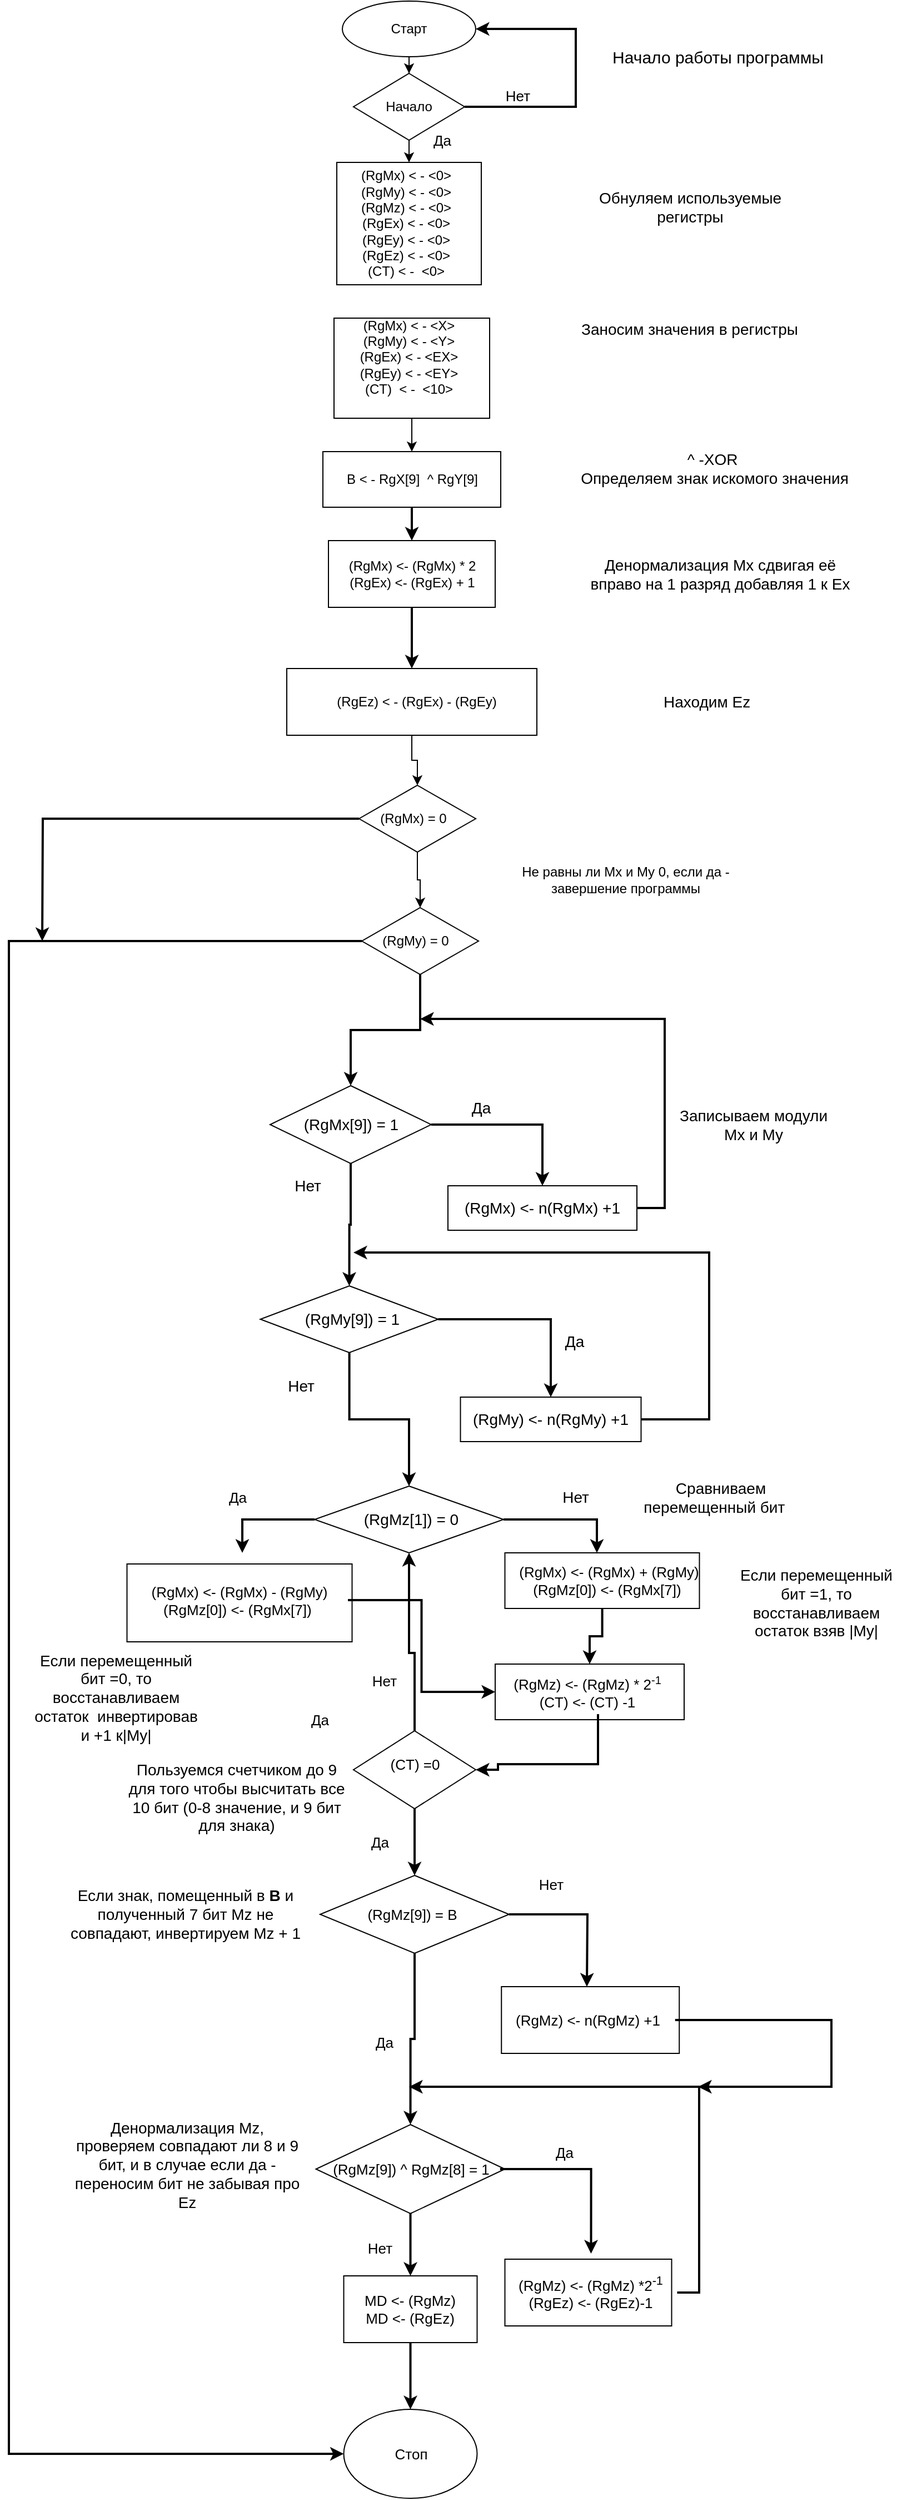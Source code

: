 <mxfile version="14.5.7" type="github">
  <diagram id="WqHpsA654vQWzBJ54qnW" name="Page-1">
    <mxGraphModel dx="865" dy="457" grid="1" gridSize="10" guides="1" tooltips="1" connect="1" arrows="1" fold="1" page="1" pageScale="1" pageWidth="827" pageHeight="1169" math="0" shadow="0">
      <root>
        <mxCell id="0" />
        <mxCell id="1" parent="0" />
        <mxCell id="_mBUxWX0OjbOPoJ2d4vH-18" style="edgeStyle=orthogonalEdgeStyle;rounded=0;orthogonalLoop=1;jettySize=auto;html=1;entryX=0.5;entryY=0;entryDx=0;entryDy=0;" parent="1" source="_mBUxWX0OjbOPoJ2d4vH-1" target="_mBUxWX0OjbOPoJ2d4vH-4" edge="1">
          <mxGeometry relative="1" as="geometry" />
        </mxCell>
        <mxCell id="_mBUxWX0OjbOPoJ2d4vH-1" value="" style="ellipse;whiteSpace=wrap;html=1;" parent="1" vertex="1">
          <mxGeometry x="310" y="5" width="120" height="50" as="geometry" />
        </mxCell>
        <mxCell id="_mBUxWX0OjbOPoJ2d4vH-2" value="Старт" style="text;html=1;strokeColor=none;fillColor=none;align=center;verticalAlign=middle;whiteSpace=wrap;rounded=0;" parent="1" vertex="1">
          <mxGeometry x="335" y="20" width="70" height="20" as="geometry" />
        </mxCell>
        <mxCell id="_mBUxWX0OjbOPoJ2d4vH-82" style="edgeStyle=orthogonalEdgeStyle;rounded=0;orthogonalLoop=1;jettySize=auto;html=1;strokeWidth=2;fontSize=13;entryX=1;entryY=0.5;entryDx=0;entryDy=0;" parent="1" source="_mBUxWX0OjbOPoJ2d4vH-4" target="_mBUxWX0OjbOPoJ2d4vH-1" edge="1">
          <mxGeometry relative="1" as="geometry">
            <mxPoint x="450" y="20" as="targetPoint" />
            <Array as="points">
              <mxPoint x="520" y="100" />
              <mxPoint x="520" y="30" />
            </Array>
          </mxGeometry>
        </mxCell>
        <mxCell id="_mBUxWX0OjbOPoJ2d4vH-4" value="" style="rhombus;whiteSpace=wrap;html=1;" parent="1" vertex="1">
          <mxGeometry x="320" y="70" width="100" height="60" as="geometry" />
        </mxCell>
        <mxCell id="_mBUxWX0OjbOPoJ2d4vH-17" style="edgeStyle=orthogonalEdgeStyle;rounded=0;orthogonalLoop=1;jettySize=auto;html=1;entryX=0.5;entryY=0;entryDx=0;entryDy=0;" parent="1" target="_mBUxWX0OjbOPoJ2d4vH-7" edge="1">
          <mxGeometry relative="1" as="geometry">
            <mxPoint x="370" y="130" as="sourcePoint" />
          </mxGeometry>
        </mxCell>
        <mxCell id="_mBUxWX0OjbOPoJ2d4vH-5" value="Начало" style="text;html=1;strokeColor=none;fillColor=none;align=center;verticalAlign=middle;whiteSpace=wrap;rounded=0;" parent="1" vertex="1">
          <mxGeometry x="350" y="90" width="40" height="20" as="geometry" />
        </mxCell>
        <mxCell id="_mBUxWX0OjbOPoJ2d4vH-7" value="" style="rounded=0;whiteSpace=wrap;html=1;" parent="1" vertex="1">
          <mxGeometry x="305" y="150" width="130" height="110" as="geometry" />
        </mxCell>
        <mxCell id="_mBUxWX0OjbOPoJ2d4vH-8" value="(RgMx) &amp;lt; - &amp;lt;0&amp;gt;&lt;br&gt;(RgMy) &amp;lt; - &amp;lt;0&amp;gt;&lt;br&gt;(RgMz) &amp;lt; - &amp;lt;0&amp;gt;&lt;br&gt;(RgEx) &amp;lt; - &amp;lt;0&amp;gt;&lt;br&gt;(RgEy) &amp;lt; - &amp;lt;0&amp;gt;&lt;br&gt;(RgEz) &amp;lt; - &amp;lt;0&amp;gt;&lt;br&gt;(CT) &amp;lt; -&amp;nbsp; &amp;lt;0&amp;gt;" style="text;html=1;strokeColor=none;fillColor=none;align=center;verticalAlign=middle;whiteSpace=wrap;rounded=0;" parent="1" vertex="1">
          <mxGeometry x="315" y="160" width="105" height="90" as="geometry" />
        </mxCell>
        <mxCell id="_mBUxWX0OjbOPoJ2d4vH-14" style="edgeStyle=orthogonalEdgeStyle;rounded=0;orthogonalLoop=1;jettySize=auto;html=1;entryX=0.5;entryY=0;entryDx=0;entryDy=0;" parent="1" source="_mBUxWX0OjbOPoJ2d4vH-10" target="_mBUxWX0OjbOPoJ2d4vH-12" edge="1">
          <mxGeometry relative="1" as="geometry" />
        </mxCell>
        <mxCell id="_mBUxWX0OjbOPoJ2d4vH-10" value="" style="rounded=0;whiteSpace=wrap;html=1;" parent="1" vertex="1">
          <mxGeometry x="302.5" y="290" width="140" height="90" as="geometry" />
        </mxCell>
        <mxCell id="_mBUxWX0OjbOPoJ2d4vH-11" value="(RgMx) &amp;lt; - &amp;lt;X&amp;gt;&lt;br&gt;(RgMy) &amp;lt; - &amp;lt;Y&amp;gt;&lt;br&gt;(RgEx) &amp;lt; - &amp;lt;EX&amp;gt;&lt;br&gt;(RgEy) &amp;lt; - &amp;lt;EY&amp;gt;&lt;br&gt;(CT)&amp;nbsp; &amp;lt; -&amp;nbsp; &amp;lt;10&amp;gt;" style="text;html=1;strokeColor=none;fillColor=none;align=center;verticalAlign=middle;whiteSpace=wrap;rounded=0;" parent="1" vertex="1">
          <mxGeometry x="320" y="280" width="100" height="90" as="geometry" />
        </mxCell>
        <mxCell id="_mBUxWX0OjbOPoJ2d4vH-88" style="edgeStyle=orthogonalEdgeStyle;rounded=0;orthogonalLoop=1;jettySize=auto;html=1;entryX=0.5;entryY=0;entryDx=0;entryDy=0;strokeWidth=2;fontSize=14;" parent="1" source="_mBUxWX0OjbOPoJ2d4vH-12" target="_mBUxWX0OjbOPoJ2d4vH-21" edge="1">
          <mxGeometry relative="1" as="geometry" />
        </mxCell>
        <mxCell id="_mBUxWX0OjbOPoJ2d4vH-12" value="" style="rounded=0;whiteSpace=wrap;html=1;" parent="1" vertex="1">
          <mxGeometry x="292.5" y="410" width="160" height="50" as="geometry" />
        </mxCell>
        <mxCell id="_mBUxWX0OjbOPoJ2d4vH-13" value="B &amp;lt; - RgX[9]&amp;nbsp; ^ RgY[9]" style="text;html=1;strokeColor=none;fillColor=none;align=center;verticalAlign=middle;whiteSpace=wrap;rounded=0;" parent="1" vertex="1">
          <mxGeometry x="302.5" y="425" width="140" height="20" as="geometry" />
        </mxCell>
        <mxCell id="_mBUxWX0OjbOPoJ2d4vH-20" value="Денормализация Mx сдвигая её вправо на 1 разряд добавляя 1 к Ex" style="text;html=1;strokeColor=none;fillColor=none;align=center;verticalAlign=middle;whiteSpace=wrap;rounded=0;fontSize=14;" parent="1" vertex="1">
          <mxGeometry x="530" y="510" width="240" height="20" as="geometry" />
        </mxCell>
        <mxCell id="_mBUxWX0OjbOPoJ2d4vH-90" style="edgeStyle=orthogonalEdgeStyle;rounded=0;orthogonalLoop=1;jettySize=auto;html=1;entryX=0.5;entryY=0;entryDx=0;entryDy=0;strokeWidth=2;fontSize=14;" parent="1" source="_mBUxWX0OjbOPoJ2d4vH-21" target="_mBUxWX0OjbOPoJ2d4vH-24" edge="1">
          <mxGeometry relative="1" as="geometry" />
        </mxCell>
        <mxCell id="_mBUxWX0OjbOPoJ2d4vH-21" value="" style="rounded=0;whiteSpace=wrap;html=1;fontSize=12;" parent="1" vertex="1">
          <mxGeometry x="297.5" y="490" width="150" height="60" as="geometry" />
        </mxCell>
        <mxCell id="_mBUxWX0OjbOPoJ2d4vH-22" value="&lt;font style=&quot;font-size: 14px&quot;&gt;^ -XOR&amp;nbsp;&lt;br&gt;Определяем знак искомого значения&lt;/font&gt;" style="text;html=1;strokeColor=none;fillColor=none;align=center;verticalAlign=middle;whiteSpace=wrap;rounded=0;" parent="1" vertex="1">
          <mxGeometry x="510" y="405" width="270" height="40" as="geometry" />
        </mxCell>
        <mxCell id="_mBUxWX0OjbOPoJ2d4vH-23" value="(RgMx) &amp;lt;- (RgMx) * 2&lt;br style=&quot;font-size: 12px&quot;&gt;(RgEx) &amp;lt;- (RgEx) + 1" style="text;html=1;strokeColor=none;fillColor=none;align=center;verticalAlign=middle;whiteSpace=wrap;rounded=0;fontSize=12;" parent="1" vertex="1">
          <mxGeometry x="307.5" y="505" width="130" height="30" as="geometry" />
        </mxCell>
        <mxCell id="_mBUxWX0OjbOPoJ2d4vH-93" style="edgeStyle=orthogonalEdgeStyle;rounded=0;orthogonalLoop=1;jettySize=auto;html=1;entryX=0.5;entryY=0;entryDx=0;entryDy=0;strokeWidth=2;fontSize=14;exitX=0.5;exitY=1;exitDx=0;exitDy=0;" parent="1" source="uvNa9s3spd6jjnI6d6CA-7" target="_mBUxWX0OjbOPoJ2d4vH-32" edge="1">
          <mxGeometry relative="1" as="geometry">
            <mxPoint x="353" y="880" as="sourcePoint" />
          </mxGeometry>
        </mxCell>
        <mxCell id="uvNa9s3spd6jjnI6d6CA-4" style="edgeStyle=orthogonalEdgeStyle;rounded=0;orthogonalLoop=1;jettySize=auto;html=1;entryX=0.5;entryY=0;entryDx=0;entryDy=0;" edge="1" parent="1" source="_mBUxWX0OjbOPoJ2d4vH-24" target="uvNa9s3spd6jjnI6d6CA-2">
          <mxGeometry relative="1" as="geometry" />
        </mxCell>
        <mxCell id="_mBUxWX0OjbOPoJ2d4vH-24" value="" style="rounded=0;whiteSpace=wrap;html=1;fontSize=12;" parent="1" vertex="1">
          <mxGeometry x="260" y="605" width="225" height="60" as="geometry" />
        </mxCell>
        <mxCell id="_mBUxWX0OjbOPoJ2d4vH-26" value="(RgEz) &amp;lt; - (RgEx) - (RgEy)" style="text;html=1;strokeColor=none;fillColor=none;align=center;verticalAlign=middle;whiteSpace=wrap;rounded=0;fontSize=12;" parent="1" vertex="1">
          <mxGeometry x="272.5" y="615" width="207.5" height="40" as="geometry" />
        </mxCell>
        <mxCell id="_mBUxWX0OjbOPoJ2d4vH-31" value="Записываем модули Mx и My" style="text;html=1;strokeColor=none;fillColor=none;align=center;verticalAlign=middle;whiteSpace=wrap;rounded=0;fontSize=14;" parent="1" vertex="1">
          <mxGeometry x="610" y="980" width="140" height="70" as="geometry" />
        </mxCell>
        <mxCell id="_mBUxWX0OjbOPoJ2d4vH-92" style="edgeStyle=orthogonalEdgeStyle;rounded=0;orthogonalLoop=1;jettySize=auto;html=1;exitX=1;exitY=0.5;exitDx=0;exitDy=0;entryX=0.5;entryY=0;entryDx=0;entryDy=0;strokeWidth=2;fontSize=14;" parent="1" source="_mBUxWX0OjbOPoJ2d4vH-32" target="_mBUxWX0OjbOPoJ2d4vH-41" edge="1">
          <mxGeometry relative="1" as="geometry" />
        </mxCell>
        <mxCell id="_mBUxWX0OjbOPoJ2d4vH-94" style="edgeStyle=orthogonalEdgeStyle;rounded=0;orthogonalLoop=1;jettySize=auto;html=1;entryX=0.5;entryY=0;entryDx=0;entryDy=0;strokeWidth=2;fontSize=14;" parent="1" source="_mBUxWX0OjbOPoJ2d4vH-32" target="_mBUxWX0OjbOPoJ2d4vH-43" edge="1">
          <mxGeometry relative="1" as="geometry" />
        </mxCell>
        <mxCell id="_mBUxWX0OjbOPoJ2d4vH-32" value="" style="rhombus;whiteSpace=wrap;html=1;fontSize=14;" parent="1" vertex="1">
          <mxGeometry x="245" y="980" width="145" height="70" as="geometry" />
        </mxCell>
        <mxCell id="_mBUxWX0OjbOPoJ2d4vH-33" value="(RgMx[9]) = 1" style="text;html=1;strokeColor=none;fillColor=none;align=center;verticalAlign=middle;whiteSpace=wrap;rounded=0;fontSize=14;" parent="1" vertex="1">
          <mxGeometry x="272.5" y="997.5" width="90" height="35" as="geometry" />
        </mxCell>
        <mxCell id="_mBUxWX0OjbOPoJ2d4vH-37" value="Нет" style="text;html=1;strokeColor=none;fillColor=none;align=center;verticalAlign=middle;whiteSpace=wrap;rounded=0;fontSize=14;" parent="1" vertex="1">
          <mxGeometry x="259" y="1060" width="40" height="20" as="geometry" />
        </mxCell>
        <mxCell id="_mBUxWX0OjbOPoJ2d4vH-38" value="Да" style="text;html=1;strokeColor=none;fillColor=none;align=center;verticalAlign=middle;whiteSpace=wrap;rounded=0;fontSize=14;" parent="1" vertex="1">
          <mxGeometry x="415" y="990" width="40" height="20" as="geometry" />
        </mxCell>
        <mxCell id="_mBUxWX0OjbOPoJ2d4vH-97" style="edgeStyle=orthogonalEdgeStyle;rounded=0;orthogonalLoop=1;jettySize=auto;html=1;strokeWidth=2;fontSize=14;" parent="1" source="_mBUxWX0OjbOPoJ2d4vH-39" edge="1">
          <mxGeometry relative="1" as="geometry">
            <mxPoint x="380" y="920" as="targetPoint" />
            <Array as="points">
              <mxPoint x="600" y="1090" />
              <mxPoint x="600" y="920" />
            </Array>
          </mxGeometry>
        </mxCell>
        <mxCell id="_mBUxWX0OjbOPoJ2d4vH-39" value="" style="rounded=0;whiteSpace=wrap;html=1;fontSize=14;" parent="1" vertex="1">
          <mxGeometry x="405" y="1070" width="170" height="40" as="geometry" />
        </mxCell>
        <mxCell id="_mBUxWX0OjbOPoJ2d4vH-41" value="(RgMx) &amp;lt;- n(RgMx) +1" style="text;html=1;strokeColor=none;fillColor=none;align=center;verticalAlign=middle;whiteSpace=wrap;rounded=0;fontSize=14;" parent="1" vertex="1">
          <mxGeometry x="415" y="1070" width="150" height="40" as="geometry" />
        </mxCell>
        <mxCell id="_mBUxWX0OjbOPoJ2d4vH-96" style="edgeStyle=orthogonalEdgeStyle;rounded=0;orthogonalLoop=1;jettySize=auto;html=1;entryX=0.5;entryY=0;entryDx=0;entryDy=0;strokeWidth=2;fontSize=14;" parent="1" source="_mBUxWX0OjbOPoJ2d4vH-43" target="_mBUxWX0OjbOPoJ2d4vH-46" edge="1">
          <mxGeometry relative="1" as="geometry" />
        </mxCell>
        <mxCell id="_mBUxWX0OjbOPoJ2d4vH-99" style="edgeStyle=orthogonalEdgeStyle;rounded=0;orthogonalLoop=1;jettySize=auto;html=1;entryX=0.5;entryY=0;entryDx=0;entryDy=0;strokeWidth=2;fontSize=14;" parent="1" source="_mBUxWX0OjbOPoJ2d4vH-43" target="_mBUxWX0OjbOPoJ2d4vH-64" edge="1">
          <mxGeometry relative="1" as="geometry" />
        </mxCell>
        <mxCell id="_mBUxWX0OjbOPoJ2d4vH-43" value="" style="rhombus;whiteSpace=wrap;html=1;fontSize=14;" parent="1" vertex="1">
          <mxGeometry x="236.25" y="1160" width="160" height="60" as="geometry" />
        </mxCell>
        <mxCell id="_mBUxWX0OjbOPoJ2d4vH-44" value="(RgMy[9]) = 1" style="text;html=1;strokeColor=none;fillColor=none;align=center;verticalAlign=middle;whiteSpace=wrap;rounded=0;fontSize=14;" parent="1" vertex="1">
          <mxGeometry x="270" y="1172.5" width="97.5" height="35" as="geometry" />
        </mxCell>
        <mxCell id="_mBUxWX0OjbOPoJ2d4vH-98" style="edgeStyle=orthogonalEdgeStyle;rounded=0;orthogonalLoop=1;jettySize=auto;html=1;strokeWidth=2;fontSize=14;" parent="1" source="_mBUxWX0OjbOPoJ2d4vH-45" edge="1">
          <mxGeometry relative="1" as="geometry">
            <mxPoint x="320" y="1130" as="targetPoint" />
            <Array as="points">
              <mxPoint x="640" y="1280" />
              <mxPoint x="640" y="1130" />
            </Array>
          </mxGeometry>
        </mxCell>
        <mxCell id="_mBUxWX0OjbOPoJ2d4vH-45" value="" style="rounded=0;whiteSpace=wrap;html=1;fontSize=14;" parent="1" vertex="1">
          <mxGeometry x="416.25" y="1260" width="162.5" height="40" as="geometry" />
        </mxCell>
        <mxCell id="_mBUxWX0OjbOPoJ2d4vH-46" value="(RgMy) &amp;lt;- n(RgMy) +1" style="text;html=1;strokeColor=none;fillColor=none;align=center;verticalAlign=middle;whiteSpace=wrap;rounded=0;fontSize=14;" parent="1" vertex="1">
          <mxGeometry x="426.25" y="1260" width="142.5" height="40" as="geometry" />
        </mxCell>
        <mxCell id="_mBUxWX0OjbOPoJ2d4vH-53" value="Сравниваем перемещенный бит&amp;nbsp; &amp;nbsp;" style="text;html=1;strokeColor=none;fillColor=none;align=center;verticalAlign=middle;whiteSpace=wrap;rounded=0;fontSize=14;" parent="1" vertex="1">
          <mxGeometry x="573.75" y="1320" width="152.5" height="60" as="geometry" />
        </mxCell>
        <mxCell id="_mBUxWX0OjbOPoJ2d4vH-56" value="" style="rounded=0;whiteSpace=wrap;html=1;fontSize=19;" parent="1" vertex="1">
          <mxGeometry x="116.25" y="1410" width="202.5" height="70" as="geometry" />
        </mxCell>
        <mxCell id="uvNa9s3spd6jjnI6d6CA-16" style="edgeStyle=orthogonalEdgeStyle;rounded=0;orthogonalLoop=1;jettySize=auto;html=1;entryX=0;entryY=0.5;entryDx=0;entryDy=0;strokeWidth=2;" edge="1" parent="1" source="_mBUxWX0OjbOPoJ2d4vH-57" target="uvNa9s3spd6jjnI6d6CA-14">
          <mxGeometry relative="1" as="geometry" />
        </mxCell>
        <mxCell id="_mBUxWX0OjbOPoJ2d4vH-57" value="(RgMx) &amp;lt;- (RgMx) - (RgMy)&lt;br&gt;(RgMz[0]) &amp;lt;- (RgMx[7])&amp;nbsp;" style="text;html=1;strokeColor=none;fillColor=none;align=center;verticalAlign=middle;whiteSpace=wrap;rounded=0;fontSize=13;" parent="1" vertex="1">
          <mxGeometry x="120" y="1410" width="195" height="65" as="geometry" />
        </mxCell>
        <mxCell id="_mBUxWX0OjbOPoJ2d4vH-117" style="edgeStyle=orthogonalEdgeStyle;rounded=0;orthogonalLoop=1;jettySize=auto;html=1;entryX=0.5;entryY=0;entryDx=0;entryDy=0;strokeWidth=2;fontSize=14;" parent="1" source="_mBUxWX0OjbOPoJ2d4vH-58" target="_mBUxWX0OjbOPoJ2d4vH-69" edge="1">
          <mxGeometry relative="1" as="geometry" />
        </mxCell>
        <mxCell id="_mBUxWX0OjbOPoJ2d4vH-58" value="" style="rhombus;whiteSpace=wrap;html=1;fontSize=13;" parent="1" vertex="1">
          <mxGeometry x="320" y="1560" width="110" height="70" as="geometry" />
        </mxCell>
        <mxCell id="uvNa9s3spd6jjnI6d6CA-20" style="edgeStyle=orthogonalEdgeStyle;rounded=0;orthogonalLoop=1;jettySize=auto;html=1;entryX=0.5;entryY=1;entryDx=0;entryDy=0;strokeWidth=2;exitX=0.5;exitY=0;exitDx=0;exitDy=0;" edge="1" parent="1" source="_mBUxWX0OjbOPoJ2d4vH-58" target="_mBUxWX0OjbOPoJ2d4vH-64">
          <mxGeometry relative="1" as="geometry">
            <Array as="points">
              <mxPoint x="375" y="1490" />
              <mxPoint x="370" y="1490" />
            </Array>
          </mxGeometry>
        </mxCell>
        <mxCell id="_mBUxWX0OjbOPoJ2d4vH-59" value="(CT) =0" style="text;html=1;strokeColor=none;fillColor=none;align=center;verticalAlign=middle;whiteSpace=wrap;rounded=0;fontSize=13;rotation=0;" parent="1" vertex="1">
          <mxGeometry x="333.75" y="1580" width="82.5" height="20" as="geometry" />
        </mxCell>
        <mxCell id="_mBUxWX0OjbOPoJ2d4vH-62" value="Да" style="text;html=1;strokeColor=none;fillColor=none;align=center;verticalAlign=middle;whiteSpace=wrap;rounded=0;fontSize=13;" parent="1" vertex="1">
          <mxGeometry x="196.25" y="1340" width="40" height="20" as="geometry" />
        </mxCell>
        <mxCell id="_mBUxWX0OjbOPoJ2d4vH-63" value="Да" style="text;html=1;strokeColor=none;fillColor=none;align=center;verticalAlign=middle;whiteSpace=wrap;rounded=0;fontSize=14;" parent="1" vertex="1">
          <mxGeometry x="498.75" y="1200" width="40" height="20" as="geometry" />
        </mxCell>
        <mxCell id="_mBUxWX0OjbOPoJ2d4vH-102" style="edgeStyle=orthogonalEdgeStyle;rounded=0;orthogonalLoop=1;jettySize=auto;html=1;strokeWidth=2;fontSize=14;" parent="1" source="_mBUxWX0OjbOPoJ2d4vH-64" edge="1">
          <mxGeometry relative="1" as="geometry">
            <mxPoint x="539" y="1400" as="targetPoint" />
            <Array as="points">
              <mxPoint x="539" y="1370" />
            </Array>
          </mxGeometry>
        </mxCell>
        <mxCell id="_mBUxWX0OjbOPoJ2d4vH-113" style="edgeStyle=orthogonalEdgeStyle;rounded=0;orthogonalLoop=1;jettySize=auto;html=1;strokeWidth=2;fontSize=14;" parent="1" source="_mBUxWX0OjbOPoJ2d4vH-64" edge="1">
          <mxGeometry relative="1" as="geometry">
            <mxPoint x="220" y="1400" as="targetPoint" />
            <Array as="points">
              <mxPoint x="220" y="1370" />
            </Array>
          </mxGeometry>
        </mxCell>
        <mxCell id="_mBUxWX0OjbOPoJ2d4vH-64" value="" style="rhombus;whiteSpace=wrap;html=1;fontSize=14;" parent="1" vertex="1">
          <mxGeometry x="285" y="1340" width="170" height="60" as="geometry" />
        </mxCell>
        <mxCell id="_mBUxWX0OjbOPoJ2d4vH-65" value="(RgMz[1]) = 0" style="text;html=1;strokeColor=none;fillColor=none;align=center;verticalAlign=middle;whiteSpace=wrap;rounded=0;fontSize=14;" parent="1" vertex="1">
          <mxGeometry x="307.5" y="1360" width="127.5" height="20" as="geometry" />
        </mxCell>
        <mxCell id="uvNa9s3spd6jjnI6d6CA-17" style="edgeStyle=orthogonalEdgeStyle;rounded=0;orthogonalLoop=1;jettySize=auto;html=1;entryX=0.5;entryY=0;entryDx=0;entryDy=0;strokeWidth=2;" edge="1" parent="1" source="_mBUxWX0OjbOPoJ2d4vH-67" target="uvNa9s3spd6jjnI6d6CA-14">
          <mxGeometry relative="1" as="geometry" />
        </mxCell>
        <mxCell id="_mBUxWX0OjbOPoJ2d4vH-67" value="" style="rounded=0;whiteSpace=wrap;html=1;fontSize=19;" parent="1" vertex="1">
          <mxGeometry x="456.25" y="1400" width="175" height="50" as="geometry" />
        </mxCell>
        <mxCell id="_mBUxWX0OjbOPoJ2d4vH-68" value="(RgMx) &amp;lt;- (RgMx) + (RgMy)&lt;br&gt;(RgMz[0]) &amp;lt;- (RgMx[7])&amp;nbsp;&lt;br&gt;" style="text;html=1;strokeColor=none;fillColor=none;align=center;verticalAlign=middle;whiteSpace=wrap;rounded=0;fontSize=13;" parent="1" vertex="1">
          <mxGeometry x="462.5" y="1410" width="173.75" height="30" as="geometry" />
        </mxCell>
        <mxCell id="_mBUxWX0OjbOPoJ2d4vH-120" style="edgeStyle=orthogonalEdgeStyle;rounded=0;orthogonalLoop=1;jettySize=auto;html=1;strokeWidth=2;fontSize=14;" parent="1" source="_mBUxWX0OjbOPoJ2d4vH-69" edge="1">
          <mxGeometry relative="1" as="geometry">
            <mxPoint x="530" y="1790" as="targetPoint" />
          </mxGeometry>
        </mxCell>
        <mxCell id="_mBUxWX0OjbOPoJ2d4vH-124" style="edgeStyle=orthogonalEdgeStyle;rounded=0;orthogonalLoop=1;jettySize=auto;html=1;entryX=0.5;entryY=0;entryDx=0;entryDy=0;strokeWidth=2;fontSize=14;exitX=0.5;exitY=1;exitDx=0;exitDy=0;" parent="1" source="_mBUxWX0OjbOPoJ2d4vH-69" target="_mBUxWX0OjbOPoJ2d4vH-73" edge="1">
          <mxGeometry relative="1" as="geometry">
            <mxPoint x="371" y="1800" as="sourcePoint" />
          </mxGeometry>
        </mxCell>
        <mxCell id="_mBUxWX0OjbOPoJ2d4vH-69" value="" style="rhombus;whiteSpace=wrap;html=1;fontSize=13;" parent="1" vertex="1">
          <mxGeometry x="290" y="1690" width="170" height="70" as="geometry" />
        </mxCell>
        <mxCell id="_mBUxWX0OjbOPoJ2d4vH-70" value="(RgMz[9]) = B" style="text;html=1;strokeColor=none;fillColor=none;align=center;verticalAlign=middle;whiteSpace=wrap;rounded=0;fontSize=13;" parent="1" vertex="1">
          <mxGeometry x="312.5" y="1712.5" width="120" height="25" as="geometry" />
        </mxCell>
        <mxCell id="_mBUxWX0OjbOPoJ2d4vH-71" value="" style="rounded=0;whiteSpace=wrap;html=1;fontSize=13;" parent="1" vertex="1">
          <mxGeometry x="453.13" y="1790" width="160" height="60" as="geometry" />
        </mxCell>
        <mxCell id="_mBUxWX0OjbOPoJ2d4vH-123" style="edgeStyle=orthogonalEdgeStyle;rounded=0;orthogonalLoop=1;jettySize=auto;html=1;strokeWidth=2;fontSize=14;" parent="1" source="_mBUxWX0OjbOPoJ2d4vH-72" edge="1">
          <mxGeometry relative="1" as="geometry">
            <mxPoint x="630" y="1880" as="targetPoint" />
            <Array as="points">
              <mxPoint x="750" y="1820" />
            </Array>
          </mxGeometry>
        </mxCell>
        <mxCell id="_mBUxWX0OjbOPoJ2d4vH-72" value="(RgMz) &amp;lt;- n(RgMz) +1" style="text;html=1;strokeColor=none;fillColor=none;align=center;verticalAlign=middle;whiteSpace=wrap;rounded=0;fontSize=13;" parent="1" vertex="1">
          <mxGeometry x="451.88" y="1800" width="157.5" height="40" as="geometry" />
        </mxCell>
        <mxCell id="_mBUxWX0OjbOPoJ2d4vH-132" style="edgeStyle=orthogonalEdgeStyle;rounded=0;orthogonalLoop=1;jettySize=auto;html=1;entryX=0.5;entryY=0;entryDx=0;entryDy=0;strokeWidth=2;fontSize=14;" parent="1" source="_mBUxWX0OjbOPoJ2d4vH-73" target="_mBUxWX0OjbOPoJ2d4vH-77" edge="1">
          <mxGeometry relative="1" as="geometry" />
        </mxCell>
        <mxCell id="_mBUxWX0OjbOPoJ2d4vH-73" value="" style="rhombus;whiteSpace=wrap;html=1;fontSize=13;" parent="1" vertex="1">
          <mxGeometry x="286.25" y="1914" width="170" height="80" as="geometry" />
        </mxCell>
        <mxCell id="_mBUxWX0OjbOPoJ2d4vH-126" style="edgeStyle=orthogonalEdgeStyle;rounded=0;orthogonalLoop=1;jettySize=auto;html=1;entryX=0.5;entryY=0;entryDx=0;entryDy=0;strokeWidth=2;fontSize=14;" parent="1" source="_mBUxWX0OjbOPoJ2d4vH-74" target="_mBUxWX0OjbOPoJ2d4vH-76" edge="1">
          <mxGeometry relative="1" as="geometry" />
        </mxCell>
        <mxCell id="_mBUxWX0OjbOPoJ2d4vH-74" value="(RgMz[9]) ^ RgMz[8] = 1" style="text;html=1;strokeColor=none;fillColor=none;align=center;verticalAlign=middle;whiteSpace=wrap;rounded=0;fontSize=13;" parent="1" vertex="1">
          <mxGeometry x="291.88" y="1929" width="160" height="50" as="geometry" />
        </mxCell>
        <mxCell id="_mBUxWX0OjbOPoJ2d4vH-75" value="" style="rounded=0;whiteSpace=wrap;html=1;fontSize=13;" parent="1" vertex="1">
          <mxGeometry x="456.25" y="2035" width="150" height="60" as="geometry" />
        </mxCell>
        <mxCell id="_mBUxWX0OjbOPoJ2d4vH-135" style="edgeStyle=orthogonalEdgeStyle;rounded=0;orthogonalLoop=1;jettySize=auto;html=1;strokeWidth=2;fontSize=14;" parent="1" source="_mBUxWX0OjbOPoJ2d4vH-76" edge="1">
          <mxGeometry relative="1" as="geometry">
            <mxPoint x="370" y="1880" as="targetPoint" />
            <Array as="points">
              <mxPoint x="631" y="2065" />
              <mxPoint x="631" y="1880" />
            </Array>
          </mxGeometry>
        </mxCell>
        <mxCell id="_mBUxWX0OjbOPoJ2d4vH-76" value="(RgMz) &amp;lt;- (RgMz) *2&lt;sup&gt;-1&lt;/sup&gt;&lt;br&gt;(RgEz) &amp;lt;- (RgEz)-1" style="text;html=1;strokeColor=none;fillColor=none;align=center;verticalAlign=middle;whiteSpace=wrap;rounded=0;fontSize=13;" parent="1" vertex="1">
          <mxGeometry x="456.25" y="2030" width="155" height="70" as="geometry" />
        </mxCell>
        <mxCell id="_mBUxWX0OjbOPoJ2d4vH-133" style="edgeStyle=orthogonalEdgeStyle;rounded=0;orthogonalLoop=1;jettySize=auto;html=1;entryX=0.5;entryY=0;entryDx=0;entryDy=0;strokeWidth=2;fontSize=14;" parent="1" source="_mBUxWX0OjbOPoJ2d4vH-77" target="_mBUxWX0OjbOPoJ2d4vH-79" edge="1">
          <mxGeometry relative="1" as="geometry" />
        </mxCell>
        <mxCell id="_mBUxWX0OjbOPoJ2d4vH-77" value="" style="rounded=0;whiteSpace=wrap;html=1;fontSize=13;" parent="1" vertex="1">
          <mxGeometry x="311.25" y="2050" width="120" height="60" as="geometry" />
        </mxCell>
        <mxCell id="_mBUxWX0OjbOPoJ2d4vH-78" value="MD &amp;lt;- (RgMz)&lt;br&gt;MD &amp;lt;- (RgEz)" style="text;html=1;strokeColor=none;fillColor=none;align=center;verticalAlign=middle;whiteSpace=wrap;rounded=0;fontSize=13;" parent="1" vertex="1">
          <mxGeometry x="316.25" y="2065" width="110" height="30" as="geometry" />
        </mxCell>
        <mxCell id="_mBUxWX0OjbOPoJ2d4vH-79" value="" style="ellipse;whiteSpace=wrap;html=1;fontSize=13;" parent="1" vertex="1">
          <mxGeometry x="311.25" y="2170" width="120" height="80" as="geometry" />
        </mxCell>
        <mxCell id="_mBUxWX0OjbOPoJ2d4vH-80" value="Стоп" style="text;html=1;strokeColor=none;fillColor=none;align=center;verticalAlign=middle;whiteSpace=wrap;rounded=0;fontSize=13;" parent="1" vertex="1">
          <mxGeometry x="337.25" y="2200" width="70" height="20" as="geometry" />
        </mxCell>
        <mxCell id="_mBUxWX0OjbOPoJ2d4vH-83" value="Да" style="text;html=1;strokeColor=none;fillColor=none;align=center;verticalAlign=middle;whiteSpace=wrap;rounded=0;fontSize=13;" parent="1" vertex="1">
          <mxGeometry x="380" y="120" width="40" height="20" as="geometry" />
        </mxCell>
        <mxCell id="_mBUxWX0OjbOPoJ2d4vH-84" value="Нет" style="text;html=1;strokeColor=none;fillColor=none;align=center;verticalAlign=middle;whiteSpace=wrap;rounded=0;fontSize=13;" parent="1" vertex="1">
          <mxGeometry x="447.5" y="80" width="40" height="20" as="geometry" />
        </mxCell>
        <mxCell id="_mBUxWX0OjbOPoJ2d4vH-85" value="Начало работы программы" style="text;html=1;strokeColor=none;fillColor=none;align=center;verticalAlign=middle;whiteSpace=wrap;rounded=0;fontSize=15;" parent="1" vertex="1">
          <mxGeometry x="532.5" y="20" width="230" height="70" as="geometry" />
        </mxCell>
        <mxCell id="_mBUxWX0OjbOPoJ2d4vH-86" value="Обнуляем используемые регистры" style="text;html=1;strokeColor=none;fillColor=none;align=center;verticalAlign=middle;whiteSpace=wrap;rounded=0;fontSize=14;" parent="1" vertex="1">
          <mxGeometry x="532.5" y="180" width="180" height="20" as="geometry" />
        </mxCell>
        <mxCell id="_mBUxWX0OjbOPoJ2d4vH-87" value="Заносим значения в регистры" style="text;html=1;strokeColor=none;fillColor=none;align=center;verticalAlign=middle;whiteSpace=wrap;rounded=0;fontSize=14;" parent="1" vertex="1">
          <mxGeometry x="520" y="290" width="205" height="20" as="geometry" />
        </mxCell>
        <mxCell id="_mBUxWX0OjbOPoJ2d4vH-89" value="Находим Ez&amp;nbsp;" style="text;html=1;strokeColor=none;fillColor=none;align=center;verticalAlign=middle;whiteSpace=wrap;rounded=0;fontSize=14;" parent="1" vertex="1">
          <mxGeometry x="520" y="625" width="240" height="20" as="geometry" />
        </mxCell>
        <mxCell id="_mBUxWX0OjbOPoJ2d4vH-100" value="Нет" style="text;html=1;strokeColor=none;fillColor=none;align=center;verticalAlign=middle;whiteSpace=wrap;rounded=0;fontSize=14;" parent="1" vertex="1">
          <mxGeometry x="252.5" y="1240" width="40" height="20" as="geometry" />
        </mxCell>
        <mxCell id="_mBUxWX0OjbOPoJ2d4vH-103" value="Нет" style="text;html=1;strokeColor=none;fillColor=none;align=center;verticalAlign=middle;whiteSpace=wrap;rounded=0;fontSize=14;" parent="1" vertex="1">
          <mxGeometry x="500" y="1340" width="40" height="20" as="geometry" />
        </mxCell>
        <mxCell id="_mBUxWX0OjbOPoJ2d4vH-109" value="Если перемещенный бит =1, то восстанавливаем остаток взяв |My|" style="text;html=1;strokeColor=none;fillColor=none;align=center;verticalAlign=middle;whiteSpace=wrap;rounded=0;fontSize=14;" parent="1" vertex="1">
          <mxGeometry x="660" y="1415" width="152.5" height="60" as="geometry" />
        </mxCell>
        <mxCell id="_mBUxWX0OjbOPoJ2d4vH-110" value="Если перемещенный бит =0, то восстанавливаем остаток&amp;nbsp; инвертировав и +1 к|My|" style="text;html=1;strokeColor=none;fillColor=none;align=center;verticalAlign=middle;whiteSpace=wrap;rounded=0;fontSize=14;" parent="1" vertex="1">
          <mxGeometry x="30" y="1480" width="152.5" height="100" as="geometry" />
        </mxCell>
        <mxCell id="_mBUxWX0OjbOPoJ2d4vH-114" value="Пользуемся счетчиком до 9 для того чтобы высчитать все 10 бит (0-8 значение, и 9 бит для знака)" style="text;html=1;strokeColor=none;fillColor=none;align=center;verticalAlign=middle;whiteSpace=wrap;rounded=0;fontSize=14;" parent="1" vertex="1">
          <mxGeometry x="116.25" y="1590" width="197.5" height="60" as="geometry" />
        </mxCell>
        <mxCell id="_mBUxWX0OjbOPoJ2d4vH-115" value="Да" style="text;html=1;strokeColor=none;fillColor=none;align=center;verticalAlign=middle;whiteSpace=wrap;rounded=0;fontSize=13;" parent="1" vertex="1">
          <mxGeometry x="270" y="1540" width="40" height="20" as="geometry" />
        </mxCell>
        <mxCell id="_mBUxWX0OjbOPoJ2d4vH-118" value="Да" style="text;html=1;strokeColor=none;fillColor=none;align=center;verticalAlign=middle;whiteSpace=wrap;rounded=0;fontSize=13;" parent="1" vertex="1">
          <mxGeometry x="323.75" y="1650" width="40" height="20" as="geometry" />
        </mxCell>
        <mxCell id="_mBUxWX0OjbOPoJ2d4vH-119" value="Если знак, помещенный в &lt;b&gt;B&lt;/b&gt; и полученный 7 бит Mz не совпадают, инвертируем Mz + 1" style="text;html=1;strokeColor=none;fillColor=none;align=center;verticalAlign=middle;whiteSpace=wrap;rounded=0;fontSize=14;" parent="1" vertex="1">
          <mxGeometry x="60" y="1700" width="217.5" height="50" as="geometry" />
        </mxCell>
        <mxCell id="_mBUxWX0OjbOPoJ2d4vH-121" value="Нет" style="text;html=1;strokeColor=none;fillColor=none;align=center;verticalAlign=middle;whiteSpace=wrap;rounded=0;fontSize=13;" parent="1" vertex="1">
          <mxGeometry x="477.5" y="1687.5" width="40" height="20" as="geometry" />
        </mxCell>
        <mxCell id="_mBUxWX0OjbOPoJ2d4vH-125" value="Да" style="text;html=1;strokeColor=none;fillColor=none;align=center;verticalAlign=middle;whiteSpace=wrap;rounded=0;fontSize=13;" parent="1" vertex="1">
          <mxGeometry x="327.5" y="1830" width="40" height="20" as="geometry" />
        </mxCell>
        <mxCell id="_mBUxWX0OjbOPoJ2d4vH-129" value="Да" style="text;html=1;strokeColor=none;fillColor=none;align=center;verticalAlign=middle;whiteSpace=wrap;rounded=0;fontSize=13;" parent="1" vertex="1">
          <mxGeometry x="490" y="1929" width="40" height="20" as="geometry" />
        </mxCell>
        <mxCell id="_mBUxWX0OjbOPoJ2d4vH-130" value="Нет" style="text;html=1;strokeColor=none;fillColor=none;align=center;verticalAlign=middle;whiteSpace=wrap;rounded=0;fontSize=13;" parent="1" vertex="1">
          <mxGeometry x="323.75" y="2015" width="40" height="20" as="geometry" />
        </mxCell>
        <mxCell id="_mBUxWX0OjbOPoJ2d4vH-134" value="Денормализация Mz, проверяем совпадают ли 8 и 9 бит, и в случае если да - переносим бит не забывая про Ez" style="text;html=1;strokeColor=none;fillColor=none;align=center;verticalAlign=middle;whiteSpace=wrap;rounded=0;fontSize=14;" parent="1" vertex="1">
          <mxGeometry x="67.5" y="1910" width="205" height="80" as="geometry" />
        </mxCell>
        <mxCell id="uvNa9s3spd6jjnI6d6CA-9" style="edgeStyle=orthogonalEdgeStyle;rounded=0;orthogonalLoop=1;jettySize=auto;html=1;entryX=0.5;entryY=0;entryDx=0;entryDy=0;" edge="1" parent="1" source="uvNa9s3spd6jjnI6d6CA-2" target="uvNa9s3spd6jjnI6d6CA-7">
          <mxGeometry relative="1" as="geometry" />
        </mxCell>
        <mxCell id="uvNa9s3spd6jjnI6d6CA-10" style="edgeStyle=orthogonalEdgeStyle;rounded=0;orthogonalLoop=1;jettySize=auto;html=1;strokeWidth=2;" edge="1" parent="1" source="uvNa9s3spd6jjnI6d6CA-2">
          <mxGeometry relative="1" as="geometry">
            <mxPoint x="40" y="850" as="targetPoint" />
          </mxGeometry>
        </mxCell>
        <mxCell id="uvNa9s3spd6jjnI6d6CA-2" value="" style="rhombus;whiteSpace=wrap;html=1;" vertex="1" parent="1">
          <mxGeometry x="325" y="710" width="105" height="60" as="geometry" />
        </mxCell>
        <mxCell id="uvNa9s3spd6jjnI6d6CA-3" value="(RgMx) = 0" style="text;html=1;strokeColor=none;fillColor=none;align=center;verticalAlign=middle;whiteSpace=wrap;rounded=0;" vertex="1" parent="1">
          <mxGeometry x="333.75" y="730" width="80" height="20" as="geometry" />
        </mxCell>
        <mxCell id="uvNa9s3spd6jjnI6d6CA-11" style="edgeStyle=orthogonalEdgeStyle;rounded=0;orthogonalLoop=1;jettySize=auto;html=1;entryX=0;entryY=0.5;entryDx=0;entryDy=0;strokeWidth=2;" edge="1" parent="1" source="uvNa9s3spd6jjnI6d6CA-7" target="_mBUxWX0OjbOPoJ2d4vH-79">
          <mxGeometry relative="1" as="geometry">
            <mxPoint x="40" y="2210" as="targetPoint" />
            <Array as="points">
              <mxPoint x="10" y="850" />
              <mxPoint x="10" y="2210" />
            </Array>
          </mxGeometry>
        </mxCell>
        <mxCell id="uvNa9s3spd6jjnI6d6CA-7" value="" style="rhombus;whiteSpace=wrap;html=1;" vertex="1" parent="1">
          <mxGeometry x="327.5" y="820" width="105" height="60" as="geometry" />
        </mxCell>
        <mxCell id="uvNa9s3spd6jjnI6d6CA-8" value="(RgMy) = 0" style="text;html=1;strokeColor=none;fillColor=none;align=center;verticalAlign=middle;whiteSpace=wrap;rounded=0;" vertex="1" parent="1">
          <mxGeometry x="336.25" y="840" width="80" height="20" as="geometry" />
        </mxCell>
        <mxCell id="uvNa9s3spd6jjnI6d6CA-14" value="" style="rounded=0;whiteSpace=wrap;html=1;" vertex="1" parent="1">
          <mxGeometry x="447.5" y="1500" width="170" height="50" as="geometry" />
        </mxCell>
        <mxCell id="uvNa9s3spd6jjnI6d6CA-18" style="edgeStyle=orthogonalEdgeStyle;rounded=0;orthogonalLoop=1;jettySize=auto;html=1;strokeWidth=2;entryX=1;entryY=0.5;entryDx=0;entryDy=0;" edge="1" parent="1" source="uvNa9s3spd6jjnI6d6CA-15" target="_mBUxWX0OjbOPoJ2d4vH-58">
          <mxGeometry relative="1" as="geometry">
            <mxPoint x="450" y="1600" as="targetPoint" />
            <Array as="points">
              <mxPoint x="540" y="1590" />
              <mxPoint x="450" y="1590" />
              <mxPoint x="450" y="1595" />
            </Array>
          </mxGeometry>
        </mxCell>
        <mxCell id="uvNa9s3spd6jjnI6d6CA-15" value="&lt;span style=&quot;font-size: 13px&quot;&gt;(RgMz) &amp;lt;- (RgMz) * 2&lt;/span&gt;&lt;sup&gt;-1&lt;/sup&gt;&lt;br style=&quot;font-size: 13px&quot;&gt;&lt;span style=&quot;font-size: 13px&quot;&gt;(CT) &amp;lt;- (CT) -1&lt;/span&gt;" style="text;html=1;strokeColor=none;fillColor=none;align=center;verticalAlign=middle;whiteSpace=wrap;rounded=0;" vertex="1" parent="1">
          <mxGeometry x="453.75" y="1505" width="152.5" height="40" as="geometry" />
        </mxCell>
        <mxCell id="uvNa9s3spd6jjnI6d6CA-19" value="Не равны ли Mx и My 0, если да - завершение программы" style="text;html=1;strokeColor=none;fillColor=none;align=center;verticalAlign=middle;whiteSpace=wrap;rounded=0;" vertex="1" parent="1">
          <mxGeometry x="456.25" y="780" width="217.5" height="30" as="geometry" />
        </mxCell>
        <mxCell id="uvNa9s3spd6jjnI6d6CA-21" value="Нет" style="text;html=1;strokeColor=none;fillColor=none;align=center;verticalAlign=middle;whiteSpace=wrap;rounded=0;fontSize=13;" vertex="1" parent="1">
          <mxGeometry x="327.5" y="1505" width="40" height="20" as="geometry" />
        </mxCell>
      </root>
    </mxGraphModel>
  </diagram>
</mxfile>

